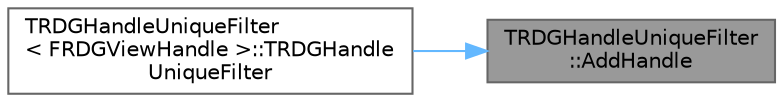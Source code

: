 digraph "TRDGHandleUniqueFilter::AddHandle"
{
 // INTERACTIVE_SVG=YES
 // LATEX_PDF_SIZE
  bgcolor="transparent";
  edge [fontname=Helvetica,fontsize=10,labelfontname=Helvetica,labelfontsize=10];
  node [fontname=Helvetica,fontsize=10,shape=box,height=0.2,width=0.4];
  rankdir="RL";
  Node1 [id="Node000001",label="TRDGHandleUniqueFilter\l::AddHandle",height=0.2,width=0.4,color="gray40", fillcolor="grey60", style="filled", fontcolor="black",tooltip=" "];
  Node1 -> Node2 [id="edge1_Node000001_Node000002",dir="back",color="steelblue1",style="solid",tooltip=" "];
  Node2 [id="Node000002",label="TRDGHandleUniqueFilter\l\< FRDGViewHandle \>::TRDGHandle\lUniqueFilter",height=0.2,width=0.4,color="grey40", fillcolor="white", style="filled",URL="$d8/d39/classTRDGHandleUniqueFilter.html#a1060ff918bf43a8d36e00d0d02e8557b",tooltip=" "];
}
